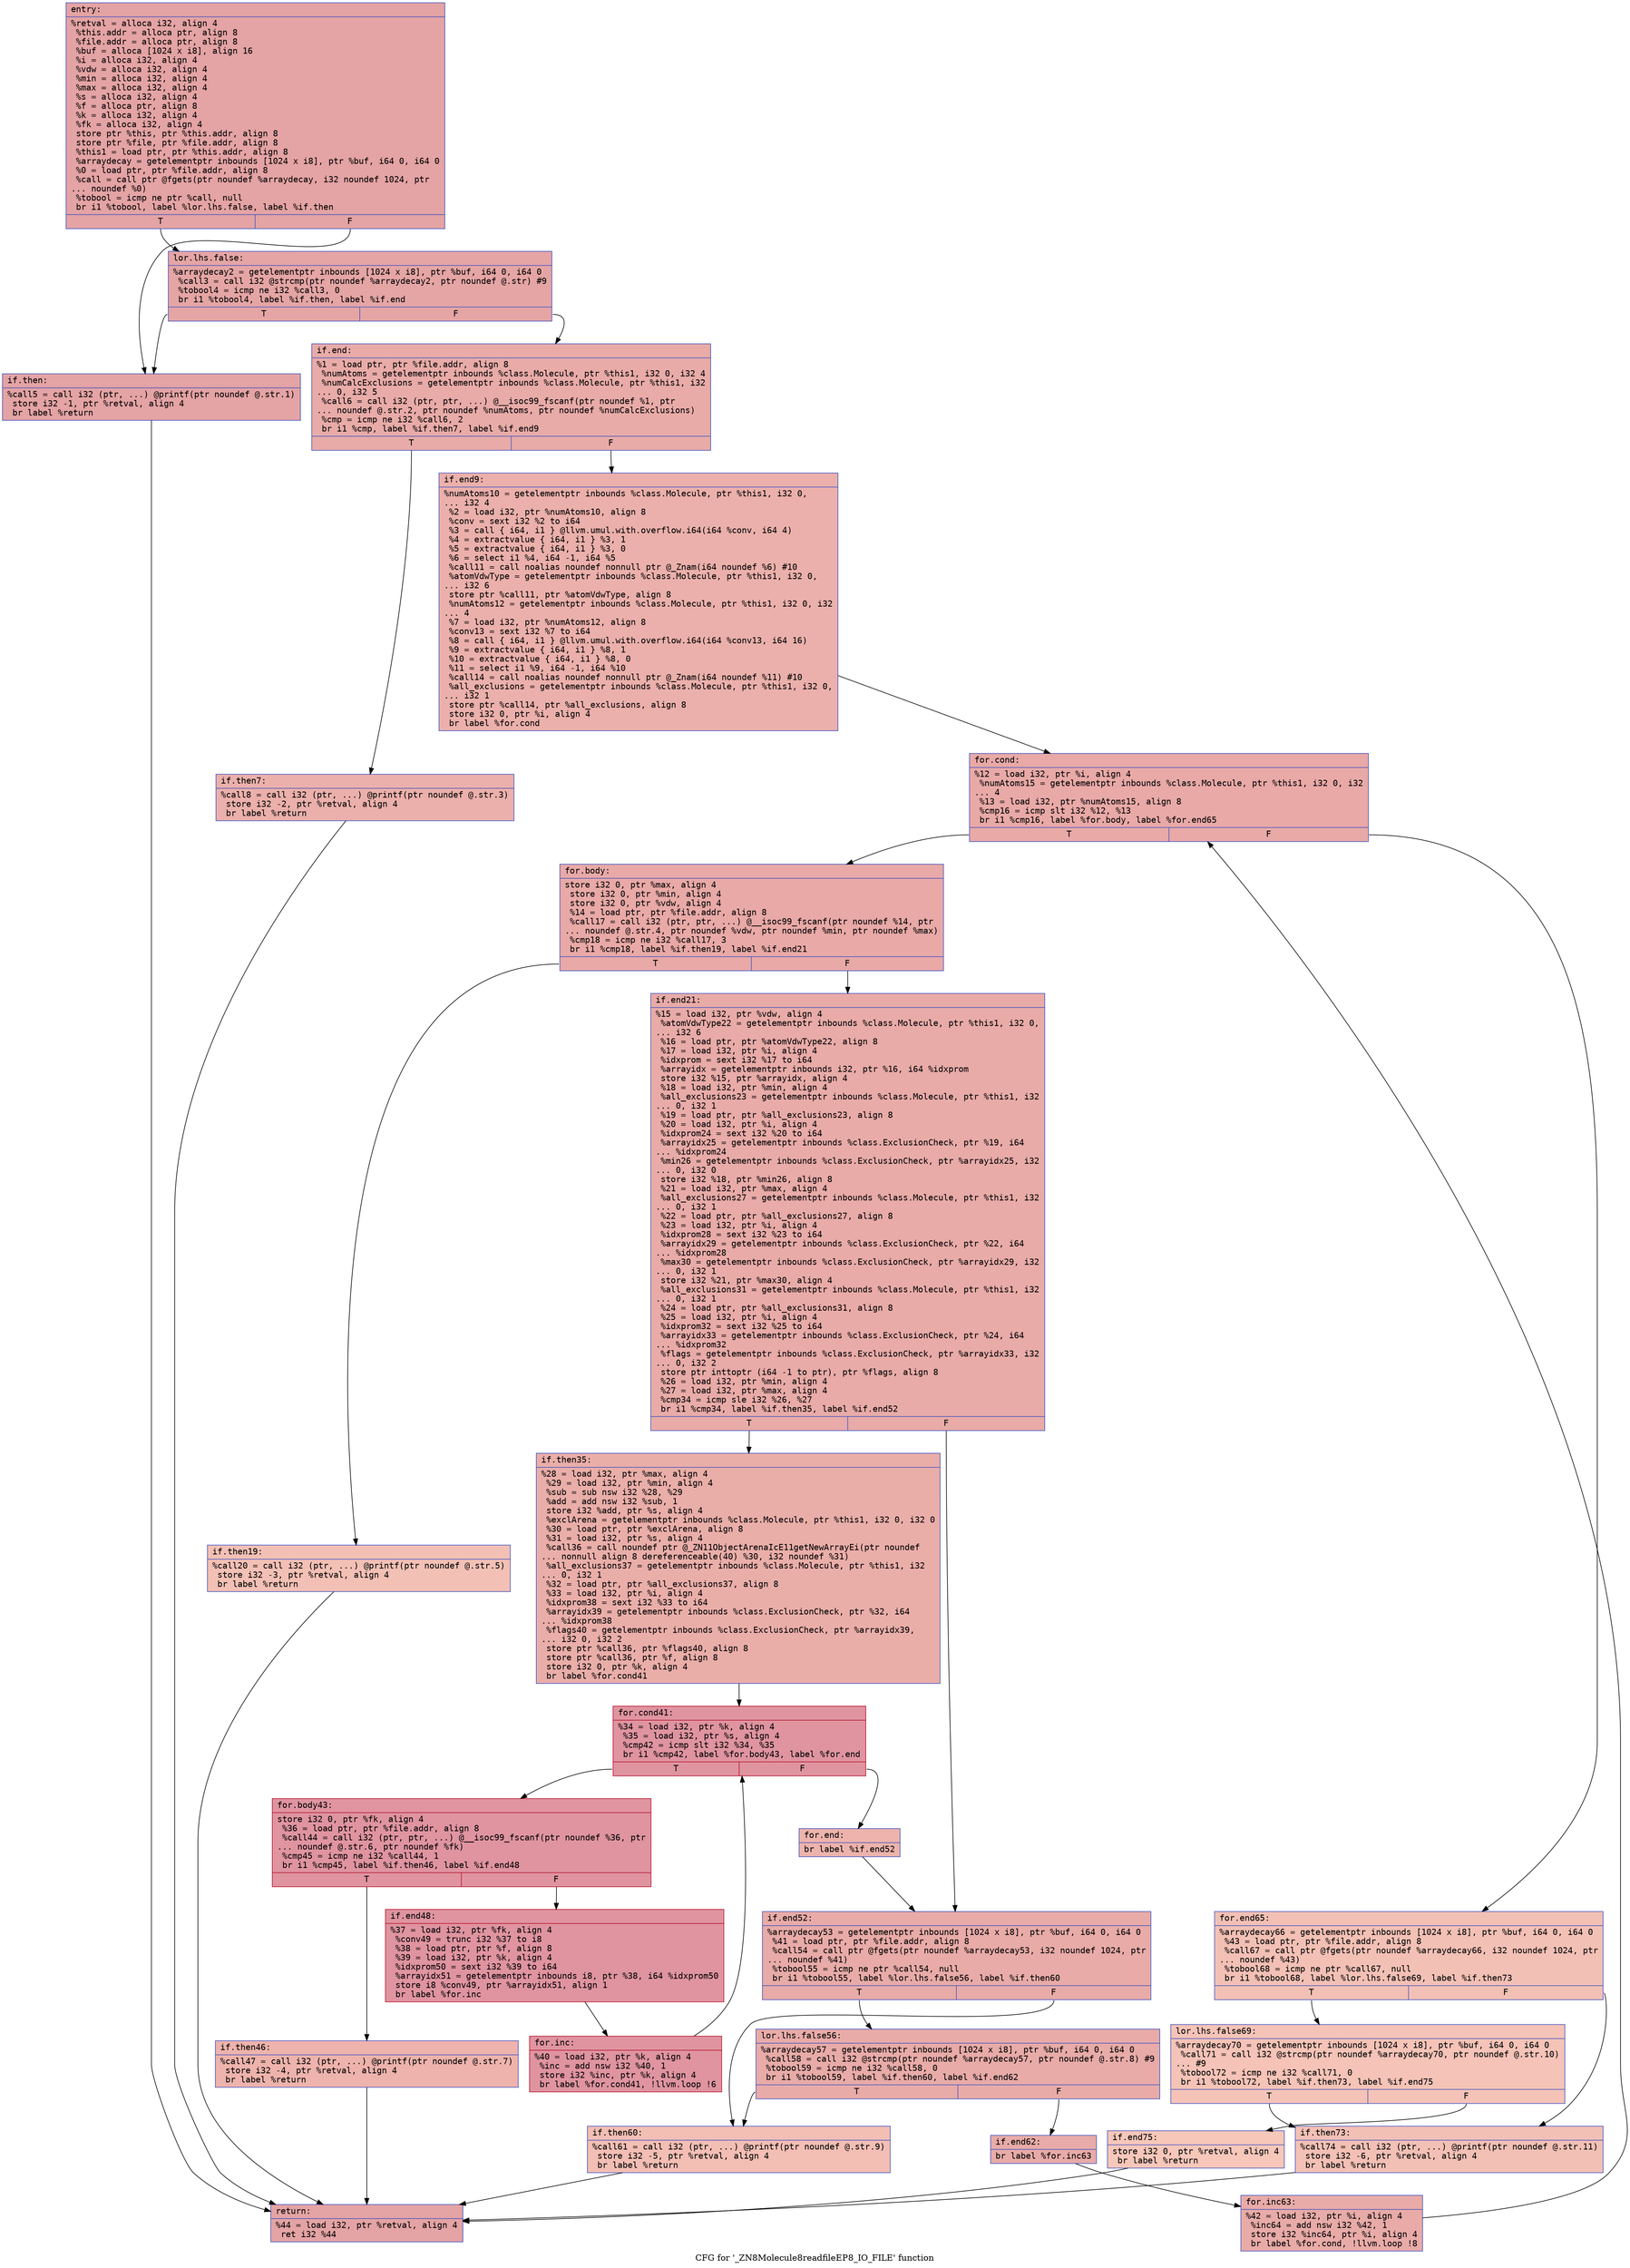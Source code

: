 digraph "CFG for '_ZN8Molecule8readfileEP8_IO_FILE' function" {
	label="CFG for '_ZN8Molecule8readfileEP8_IO_FILE' function";

	Node0x55775c3ab240 [shape=record,color="#3d50c3ff", style=filled, fillcolor="#c32e3170" fontname="Courier",label="{entry:\l|  %retval = alloca i32, align 4\l  %this.addr = alloca ptr, align 8\l  %file.addr = alloca ptr, align 8\l  %buf = alloca [1024 x i8], align 16\l  %i = alloca i32, align 4\l  %vdw = alloca i32, align 4\l  %min = alloca i32, align 4\l  %max = alloca i32, align 4\l  %s = alloca i32, align 4\l  %f = alloca ptr, align 8\l  %k = alloca i32, align 4\l  %fk = alloca i32, align 4\l  store ptr %this, ptr %this.addr, align 8\l  store ptr %file, ptr %file.addr, align 8\l  %this1 = load ptr, ptr %this.addr, align 8\l  %arraydecay = getelementptr inbounds [1024 x i8], ptr %buf, i64 0, i64 0\l  %0 = load ptr, ptr %file.addr, align 8\l  %call = call ptr @fgets(ptr noundef %arraydecay, i32 noundef 1024, ptr\l... noundef %0)\l  %tobool = icmp ne ptr %call, null\l  br i1 %tobool, label %lor.lhs.false, label %if.then\l|{<s0>T|<s1>F}}"];
	Node0x55775c3ab240:s0 -> Node0x55775c3ac850[tooltip="entry -> lor.lhs.false\nProbability 62.50%" ];
	Node0x55775c3ab240:s1 -> Node0x55775c3ac8a0[tooltip="entry -> if.then\nProbability 37.50%" ];
	Node0x55775c3ac850 [shape=record,color="#3d50c3ff", style=filled, fillcolor="#c5333470" fontname="Courier",label="{lor.lhs.false:\l|  %arraydecay2 = getelementptr inbounds [1024 x i8], ptr %buf, i64 0, i64 0\l  %call3 = call i32 @strcmp(ptr noundef %arraydecay2, ptr noundef @.str) #9\l  %tobool4 = icmp ne i32 %call3, 0\l  br i1 %tobool4, label %if.then, label %if.end\l|{<s0>T|<s1>F}}"];
	Node0x55775c3ac850:s0 -> Node0x55775c3ac8a0[tooltip="lor.lhs.false -> if.then\nProbability 62.50%" ];
	Node0x55775c3ac850:s1 -> Node0x55775c3acd90[tooltip="lor.lhs.false -> if.end\nProbability 37.50%" ];
	Node0x55775c3ac8a0 [shape=record,color="#3d50c3ff", style=filled, fillcolor="#c32e3170" fontname="Courier",label="{if.then:\l|  %call5 = call i32 (ptr, ...) @printf(ptr noundef @.str.1)\l  store i32 -1, ptr %retval, align 4\l  br label %return\l}"];
	Node0x55775c3ac8a0 -> Node0x55775c3ad490[tooltip="if.then -> return\nProbability 100.00%" ];
	Node0x55775c3acd90 [shape=record,color="#3d50c3ff", style=filled, fillcolor="#cc403a70" fontname="Courier",label="{if.end:\l|  %1 = load ptr, ptr %file.addr, align 8\l  %numAtoms = getelementptr inbounds %class.Molecule, ptr %this1, i32 0, i32 4\l  %numCalcExclusions = getelementptr inbounds %class.Molecule, ptr %this1, i32\l... 0, i32 5\l  %call6 = call i32 (ptr, ptr, ...) @__isoc99_fscanf(ptr noundef %1, ptr\l... noundef @.str.2, ptr noundef %numAtoms, ptr noundef %numCalcExclusions)\l  %cmp = icmp ne i32 %call6, 2\l  br i1 %cmp, label %if.then7, label %if.end9\l|{<s0>T|<s1>F}}"];
	Node0x55775c3acd90:s0 -> Node0x55775c3adb60[tooltip="if.end -> if.then7\nProbability 50.00%" ];
	Node0x55775c3acd90:s1 -> Node0x55775c3adc10[tooltip="if.end -> if.end9\nProbability 50.00%" ];
	Node0x55775c3adb60 [shape=record,color="#3d50c3ff", style=filled, fillcolor="#d24b4070" fontname="Courier",label="{if.then7:\l|  %call8 = call i32 (ptr, ...) @printf(ptr noundef @.str.3)\l  store i32 -2, ptr %retval, align 4\l  br label %return\l}"];
	Node0x55775c3adb60 -> Node0x55775c3ad490[tooltip="if.then7 -> return\nProbability 100.00%" ];
	Node0x55775c3adc10 [shape=record,color="#3d50c3ff", style=filled, fillcolor="#d24b4070" fontname="Courier",label="{if.end9:\l|  %numAtoms10 = getelementptr inbounds %class.Molecule, ptr %this1, i32 0,\l... i32 4\l  %2 = load i32, ptr %numAtoms10, align 8\l  %conv = sext i32 %2 to i64\l  %3 = call \{ i64, i1 \} @llvm.umul.with.overflow.i64(i64 %conv, i64 4)\l  %4 = extractvalue \{ i64, i1 \} %3, 1\l  %5 = extractvalue \{ i64, i1 \} %3, 0\l  %6 = select i1 %4, i64 -1, i64 %5\l  %call11 = call noalias noundef nonnull ptr @_Znam(i64 noundef %6) #10\l  %atomVdwType = getelementptr inbounds %class.Molecule, ptr %this1, i32 0,\l... i32 6\l  store ptr %call11, ptr %atomVdwType, align 8\l  %numAtoms12 = getelementptr inbounds %class.Molecule, ptr %this1, i32 0, i32\l... 4\l  %7 = load i32, ptr %numAtoms12, align 8\l  %conv13 = sext i32 %7 to i64\l  %8 = call \{ i64, i1 \} @llvm.umul.with.overflow.i64(i64 %conv13, i64 16)\l  %9 = extractvalue \{ i64, i1 \} %8, 1\l  %10 = extractvalue \{ i64, i1 \} %8, 0\l  %11 = select i1 %9, i64 -1, i64 %10\l  %call14 = call noalias noundef nonnull ptr @_Znam(i64 noundef %11) #10\l  %all_exclusions = getelementptr inbounds %class.Molecule, ptr %this1, i32 0,\l... i32 1\l  store ptr %call14, ptr %all_exclusions, align 8\l  store i32 0, ptr %i, align 4\l  br label %for.cond\l}"];
	Node0x55775c3adc10 -> Node0x55775c3af150[tooltip="if.end9 -> for.cond\nProbability 100.00%" ];
	Node0x55775c3af150 [shape=record,color="#3d50c3ff", style=filled, fillcolor="#ca3b3770" fontname="Courier",label="{for.cond:\l|  %12 = load i32, ptr %i, align 4\l  %numAtoms15 = getelementptr inbounds %class.Molecule, ptr %this1, i32 0, i32\l... 4\l  %13 = load i32, ptr %numAtoms15, align 8\l  %cmp16 = icmp slt i32 %12, %13\l  br i1 %cmp16, label %for.body, label %for.end65\l|{<s0>T|<s1>F}}"];
	Node0x55775c3af150:s0 -> Node0x55775c3af510[tooltip="for.cond -> for.body\nProbability 96.88%" ];
	Node0x55775c3af150:s1 -> Node0x55775c3af590[tooltip="for.cond -> for.end65\nProbability 3.12%" ];
	Node0x55775c3af510 [shape=record,color="#3d50c3ff", style=filled, fillcolor="#ca3b3770" fontname="Courier",label="{for.body:\l|  store i32 0, ptr %max, align 4\l  store i32 0, ptr %min, align 4\l  store i32 0, ptr %vdw, align 4\l  %14 = load ptr, ptr %file.addr, align 8\l  %call17 = call i32 (ptr, ptr, ...) @__isoc99_fscanf(ptr noundef %14, ptr\l... noundef @.str.4, ptr noundef %vdw, ptr noundef %min, ptr noundef %max)\l  %cmp18 = icmp ne i32 %call17, 3\l  br i1 %cmp18, label %if.then19, label %if.end21\l|{<s0>T|<s1>F}}"];
	Node0x55775c3af510:s0 -> Node0x55775c3b0210[tooltip="for.body -> if.then19\nProbability 3.12%" ];
	Node0x55775c3af510:s1 -> Node0x55775c3b0260[tooltip="for.body -> if.end21\nProbability 96.88%" ];
	Node0x55775c3b0210 [shape=record,color="#3d50c3ff", style=filled, fillcolor="#e5705870" fontname="Courier",label="{if.then19:\l|  %call20 = call i32 (ptr, ...) @printf(ptr noundef @.str.5)\l  store i32 -3, ptr %retval, align 4\l  br label %return\l}"];
	Node0x55775c3b0210 -> Node0x55775c3ad490[tooltip="if.then19 -> return\nProbability 100.00%" ];
	Node0x55775c3b0260 [shape=record,color="#3d50c3ff", style=filled, fillcolor="#cc403a70" fontname="Courier",label="{if.end21:\l|  %15 = load i32, ptr %vdw, align 4\l  %atomVdwType22 = getelementptr inbounds %class.Molecule, ptr %this1, i32 0,\l... i32 6\l  %16 = load ptr, ptr %atomVdwType22, align 8\l  %17 = load i32, ptr %i, align 4\l  %idxprom = sext i32 %17 to i64\l  %arrayidx = getelementptr inbounds i32, ptr %16, i64 %idxprom\l  store i32 %15, ptr %arrayidx, align 4\l  %18 = load i32, ptr %min, align 4\l  %all_exclusions23 = getelementptr inbounds %class.Molecule, ptr %this1, i32\l... 0, i32 1\l  %19 = load ptr, ptr %all_exclusions23, align 8\l  %20 = load i32, ptr %i, align 4\l  %idxprom24 = sext i32 %20 to i64\l  %arrayidx25 = getelementptr inbounds %class.ExclusionCheck, ptr %19, i64\l... %idxprom24\l  %min26 = getelementptr inbounds %class.ExclusionCheck, ptr %arrayidx25, i32\l... 0, i32 0\l  store i32 %18, ptr %min26, align 8\l  %21 = load i32, ptr %max, align 4\l  %all_exclusions27 = getelementptr inbounds %class.Molecule, ptr %this1, i32\l... 0, i32 1\l  %22 = load ptr, ptr %all_exclusions27, align 8\l  %23 = load i32, ptr %i, align 4\l  %idxprom28 = sext i32 %23 to i64\l  %arrayidx29 = getelementptr inbounds %class.ExclusionCheck, ptr %22, i64\l... %idxprom28\l  %max30 = getelementptr inbounds %class.ExclusionCheck, ptr %arrayidx29, i32\l... 0, i32 1\l  store i32 %21, ptr %max30, align 4\l  %all_exclusions31 = getelementptr inbounds %class.Molecule, ptr %this1, i32\l... 0, i32 1\l  %24 = load ptr, ptr %all_exclusions31, align 8\l  %25 = load i32, ptr %i, align 4\l  %idxprom32 = sext i32 %25 to i64\l  %arrayidx33 = getelementptr inbounds %class.ExclusionCheck, ptr %24, i64\l... %idxprom32\l  %flags = getelementptr inbounds %class.ExclusionCheck, ptr %arrayidx33, i32\l... 0, i32 2\l  store ptr inttoptr (i64 -1 to ptr), ptr %flags, align 8\l  %26 = load i32, ptr %min, align 4\l  %27 = load i32, ptr %max, align 4\l  %cmp34 = icmp sle i32 %26, %27\l  br i1 %cmp34, label %if.then35, label %if.end52\l|{<s0>T|<s1>F}}"];
	Node0x55775c3b0260:s0 -> Node0x55775c3b1c70[tooltip="if.end21 -> if.then35\nProbability 50.00%" ];
	Node0x55775c3b0260:s1 -> Node0x55775c3b1cf0[tooltip="if.end21 -> if.end52\nProbability 50.00%" ];
	Node0x55775c3b1c70 [shape=record,color="#3d50c3ff", style=filled, fillcolor="#d0473d70" fontname="Courier",label="{if.then35:\l|  %28 = load i32, ptr %max, align 4\l  %29 = load i32, ptr %min, align 4\l  %sub = sub nsw i32 %28, %29\l  %add = add nsw i32 %sub, 1\l  store i32 %add, ptr %s, align 4\l  %exclArena = getelementptr inbounds %class.Molecule, ptr %this1, i32 0, i32 0\l  %30 = load ptr, ptr %exclArena, align 8\l  %31 = load i32, ptr %s, align 4\l  %call36 = call noundef ptr @_ZN11ObjectArenaIcE11getNewArrayEi(ptr noundef\l... nonnull align 8 dereferenceable(40) %30, i32 noundef %31)\l  %all_exclusions37 = getelementptr inbounds %class.Molecule, ptr %this1, i32\l... 0, i32 1\l  %32 = load ptr, ptr %all_exclusions37, align 8\l  %33 = load i32, ptr %i, align 4\l  %idxprom38 = sext i32 %33 to i64\l  %arrayidx39 = getelementptr inbounds %class.ExclusionCheck, ptr %32, i64\l... %idxprom38\l  %flags40 = getelementptr inbounds %class.ExclusionCheck, ptr %arrayidx39,\l... i32 0, i32 2\l  store ptr %call36, ptr %flags40, align 8\l  store ptr %call36, ptr %f, align 8\l  store i32 0, ptr %k, align 4\l  br label %for.cond41\l}"];
	Node0x55775c3b1c70 -> Node0x55775c3b2b10[tooltip="if.then35 -> for.cond41\nProbability 100.00%" ];
	Node0x55775c3b2b10 [shape=record,color="#b70d28ff", style=filled, fillcolor="#b70d2870" fontname="Courier",label="{for.cond41:\l|  %34 = load i32, ptr %k, align 4\l  %35 = load i32, ptr %s, align 4\l  %cmp42 = icmp slt i32 %34, %35\l  br i1 %cmp42, label %for.body43, label %for.end\l|{<s0>T|<s1>F}}"];
	Node0x55775c3b2b10:s0 -> Node0x55775c3b2e10[tooltip="for.cond41 -> for.body43\nProbability 96.88%" ];
	Node0x55775c3b2b10:s1 -> Node0x55775c3b2e60[tooltip="for.cond41 -> for.end\nProbability 3.12%" ];
	Node0x55775c3b2e10 [shape=record,color="#b70d28ff", style=filled, fillcolor="#b70d2870" fontname="Courier",label="{for.body43:\l|  store i32 0, ptr %fk, align 4\l  %36 = load ptr, ptr %file.addr, align 8\l  %call44 = call i32 (ptr, ptr, ...) @__isoc99_fscanf(ptr noundef %36, ptr\l... noundef @.str.6, ptr noundef %fk)\l  %cmp45 = icmp ne i32 %call44, 1\l  br i1 %cmp45, label %if.then46, label %if.end48\l|{<s0>T|<s1>F}}"];
	Node0x55775c3b2e10:s0 -> Node0x55775c3b3250[tooltip="for.body43 -> if.then46\nProbability 3.12%" ];
	Node0x55775c3b2e10:s1 -> Node0x55775c3b32a0[tooltip="for.body43 -> if.end48\nProbability 96.88%" ];
	Node0x55775c3b3250 [shape=record,color="#3d50c3ff", style=filled, fillcolor="#d6524470" fontname="Courier",label="{if.then46:\l|  %call47 = call i32 (ptr, ...) @printf(ptr noundef @.str.7)\l  store i32 -4, ptr %retval, align 4\l  br label %return\l}"];
	Node0x55775c3b3250 -> Node0x55775c3ad490[tooltip="if.then46 -> return\nProbability 100.00%" ];
	Node0x55775c3b32a0 [shape=record,color="#b70d28ff", style=filled, fillcolor="#b70d2870" fontname="Courier",label="{if.end48:\l|  %37 = load i32, ptr %fk, align 4\l  %conv49 = trunc i32 %37 to i8\l  %38 = load ptr, ptr %f, align 8\l  %39 = load i32, ptr %k, align 4\l  %idxprom50 = sext i32 %39 to i64\l  %arrayidx51 = getelementptr inbounds i8, ptr %38, i64 %idxprom50\l  store i8 %conv49, ptr %arrayidx51, align 1\l  br label %for.inc\l}"];
	Node0x55775c3b32a0 -> Node0x55775c3b3aa0[tooltip="if.end48 -> for.inc\nProbability 100.00%" ];
	Node0x55775c3b3aa0 [shape=record,color="#b70d28ff", style=filled, fillcolor="#b70d2870" fontname="Courier",label="{for.inc:\l|  %40 = load i32, ptr %k, align 4\l  %inc = add nsw i32 %40, 1\l  store i32 %inc, ptr %k, align 4\l  br label %for.cond41, !llvm.loop !6\l}"];
	Node0x55775c3b3aa0 -> Node0x55775c3b2b10[tooltip="for.inc -> for.cond41\nProbability 100.00%" ];
	Node0x55775c3b2e60 [shape=record,color="#3d50c3ff", style=filled, fillcolor="#d6524470" fontname="Courier",label="{for.end:\l|  br label %if.end52\l}"];
	Node0x55775c3b2e60 -> Node0x55775c3b1cf0[tooltip="for.end -> if.end52\nProbability 100.00%" ];
	Node0x55775c3b1cf0 [shape=record,color="#3d50c3ff", style=filled, fillcolor="#cc403a70" fontname="Courier",label="{if.end52:\l|  %arraydecay53 = getelementptr inbounds [1024 x i8], ptr %buf, i64 0, i64 0\l  %41 = load ptr, ptr %file.addr, align 8\l  %call54 = call ptr @fgets(ptr noundef %arraydecay53, i32 noundef 1024, ptr\l... noundef %41)\l  %tobool55 = icmp ne ptr %call54, null\l  br i1 %tobool55, label %lor.lhs.false56, label %if.then60\l|{<s0>T|<s1>F}}"];
	Node0x55775c3b1cf0:s0 -> Node0x55775c3b4240[tooltip="if.end52 -> lor.lhs.false56\nProbability 96.88%" ];
	Node0x55775c3b1cf0:s1 -> Node0x55775c3b42c0[tooltip="if.end52 -> if.then60\nProbability 3.12%" ];
	Node0x55775c3b4240 [shape=record,color="#3d50c3ff", style=filled, fillcolor="#cc403a70" fontname="Courier",label="{lor.lhs.false56:\l|  %arraydecay57 = getelementptr inbounds [1024 x i8], ptr %buf, i64 0, i64 0\l  %call58 = call i32 @strcmp(ptr noundef %arraydecay57, ptr noundef @.str.8) #9\l  %tobool59 = icmp ne i32 %call58, 0\l  br i1 %tobool59, label %if.then60, label %if.end62\l|{<s0>T|<s1>F}}"];
	Node0x55775c3b4240:s0 -> Node0x55775c3b42c0[tooltip="lor.lhs.false56 -> if.then60\nProbability 3.12%" ];
	Node0x55775c3b4240:s1 -> Node0x55775c3affa0[tooltip="lor.lhs.false56 -> if.end62\nProbability 96.88%" ];
	Node0x55775c3b42c0 [shape=record,color="#3d50c3ff", style=filled, fillcolor="#e36c5570" fontname="Courier",label="{if.then60:\l|  %call61 = call i32 (ptr, ...) @printf(ptr noundef @.str.9)\l  store i32 -5, ptr %retval, align 4\l  br label %return\l}"];
	Node0x55775c3b42c0 -> Node0x55775c3ad490[tooltip="if.then60 -> return\nProbability 100.00%" ];
	Node0x55775c3affa0 [shape=record,color="#3d50c3ff", style=filled, fillcolor="#cc403a70" fontname="Courier",label="{if.end62:\l|  br label %for.inc63\l}"];
	Node0x55775c3affa0 -> Node0x55775c3ab3a0[tooltip="if.end62 -> for.inc63\nProbability 100.00%" ];
	Node0x55775c3ab3a0 [shape=record,color="#3d50c3ff", style=filled, fillcolor="#cc403a70" fontname="Courier",label="{for.inc63:\l|  %42 = load i32, ptr %i, align 4\l  %inc64 = add nsw i32 %42, 1\l  store i32 %inc64, ptr %i, align 4\l  br label %for.cond, !llvm.loop !8\l}"];
	Node0x55775c3ab3a0 -> Node0x55775c3af150[tooltip="for.inc63 -> for.cond\nProbability 100.00%" ];
	Node0x55775c3af590 [shape=record,color="#3d50c3ff", style=filled, fillcolor="#e5705870" fontname="Courier",label="{for.end65:\l|  %arraydecay66 = getelementptr inbounds [1024 x i8], ptr %buf, i64 0, i64 0\l  %43 = load ptr, ptr %file.addr, align 8\l  %call67 = call ptr @fgets(ptr noundef %arraydecay66, i32 noundef 1024, ptr\l... noundef %43)\l  %tobool68 = icmp ne ptr %call67, null\l  br i1 %tobool68, label %lor.lhs.false69, label %if.then73\l|{<s0>T|<s1>F}}"];
	Node0x55775c3af590:s0 -> Node0x55775c3abac0[tooltip="for.end65 -> lor.lhs.false69\nProbability 62.50%" ];
	Node0x55775c3af590:s1 -> Node0x55775c3abb40[tooltip="for.end65 -> if.then73\nProbability 37.50%" ];
	Node0x55775c3abac0 [shape=record,color="#3d50c3ff", style=filled, fillcolor="#e8765c70" fontname="Courier",label="{lor.lhs.false69:\l|  %arraydecay70 = getelementptr inbounds [1024 x i8], ptr %buf, i64 0, i64 0\l  %call71 = call i32 @strcmp(ptr noundef %arraydecay70, ptr noundef @.str.10)\l... #9\l  %tobool72 = icmp ne i32 %call71, 0\l  br i1 %tobool72, label %if.then73, label %if.end75\l|{<s0>T|<s1>F}}"];
	Node0x55775c3abac0:s0 -> Node0x55775c3abb40[tooltip="lor.lhs.false69 -> if.then73\nProbability 62.50%" ];
	Node0x55775c3abac0:s1 -> Node0x55775c3abf70[tooltip="lor.lhs.false69 -> if.end75\nProbability 37.50%" ];
	Node0x55775c3abb40 [shape=record,color="#3d50c3ff", style=filled, fillcolor="#e5705870" fontname="Courier",label="{if.then73:\l|  %call74 = call i32 (ptr, ...) @printf(ptr noundef @.str.11)\l  store i32 -6, ptr %retval, align 4\l  br label %return\l}"];
	Node0x55775c3abb40 -> Node0x55775c3ad490[tooltip="if.then73 -> return\nProbability 100.00%" ];
	Node0x55775c3abf70 [shape=record,color="#3d50c3ff", style=filled, fillcolor="#ec7f6370" fontname="Courier",label="{if.end75:\l|  store i32 0, ptr %retval, align 4\l  br label %return\l}"];
	Node0x55775c3abf70 -> Node0x55775c3ad490[tooltip="if.end75 -> return\nProbability 100.00%" ];
	Node0x55775c3ad490 [shape=record,color="#3d50c3ff", style=filled, fillcolor="#c32e3170" fontname="Courier",label="{return:\l|  %44 = load i32, ptr %retval, align 4\l  ret i32 %44\l}"];
}
